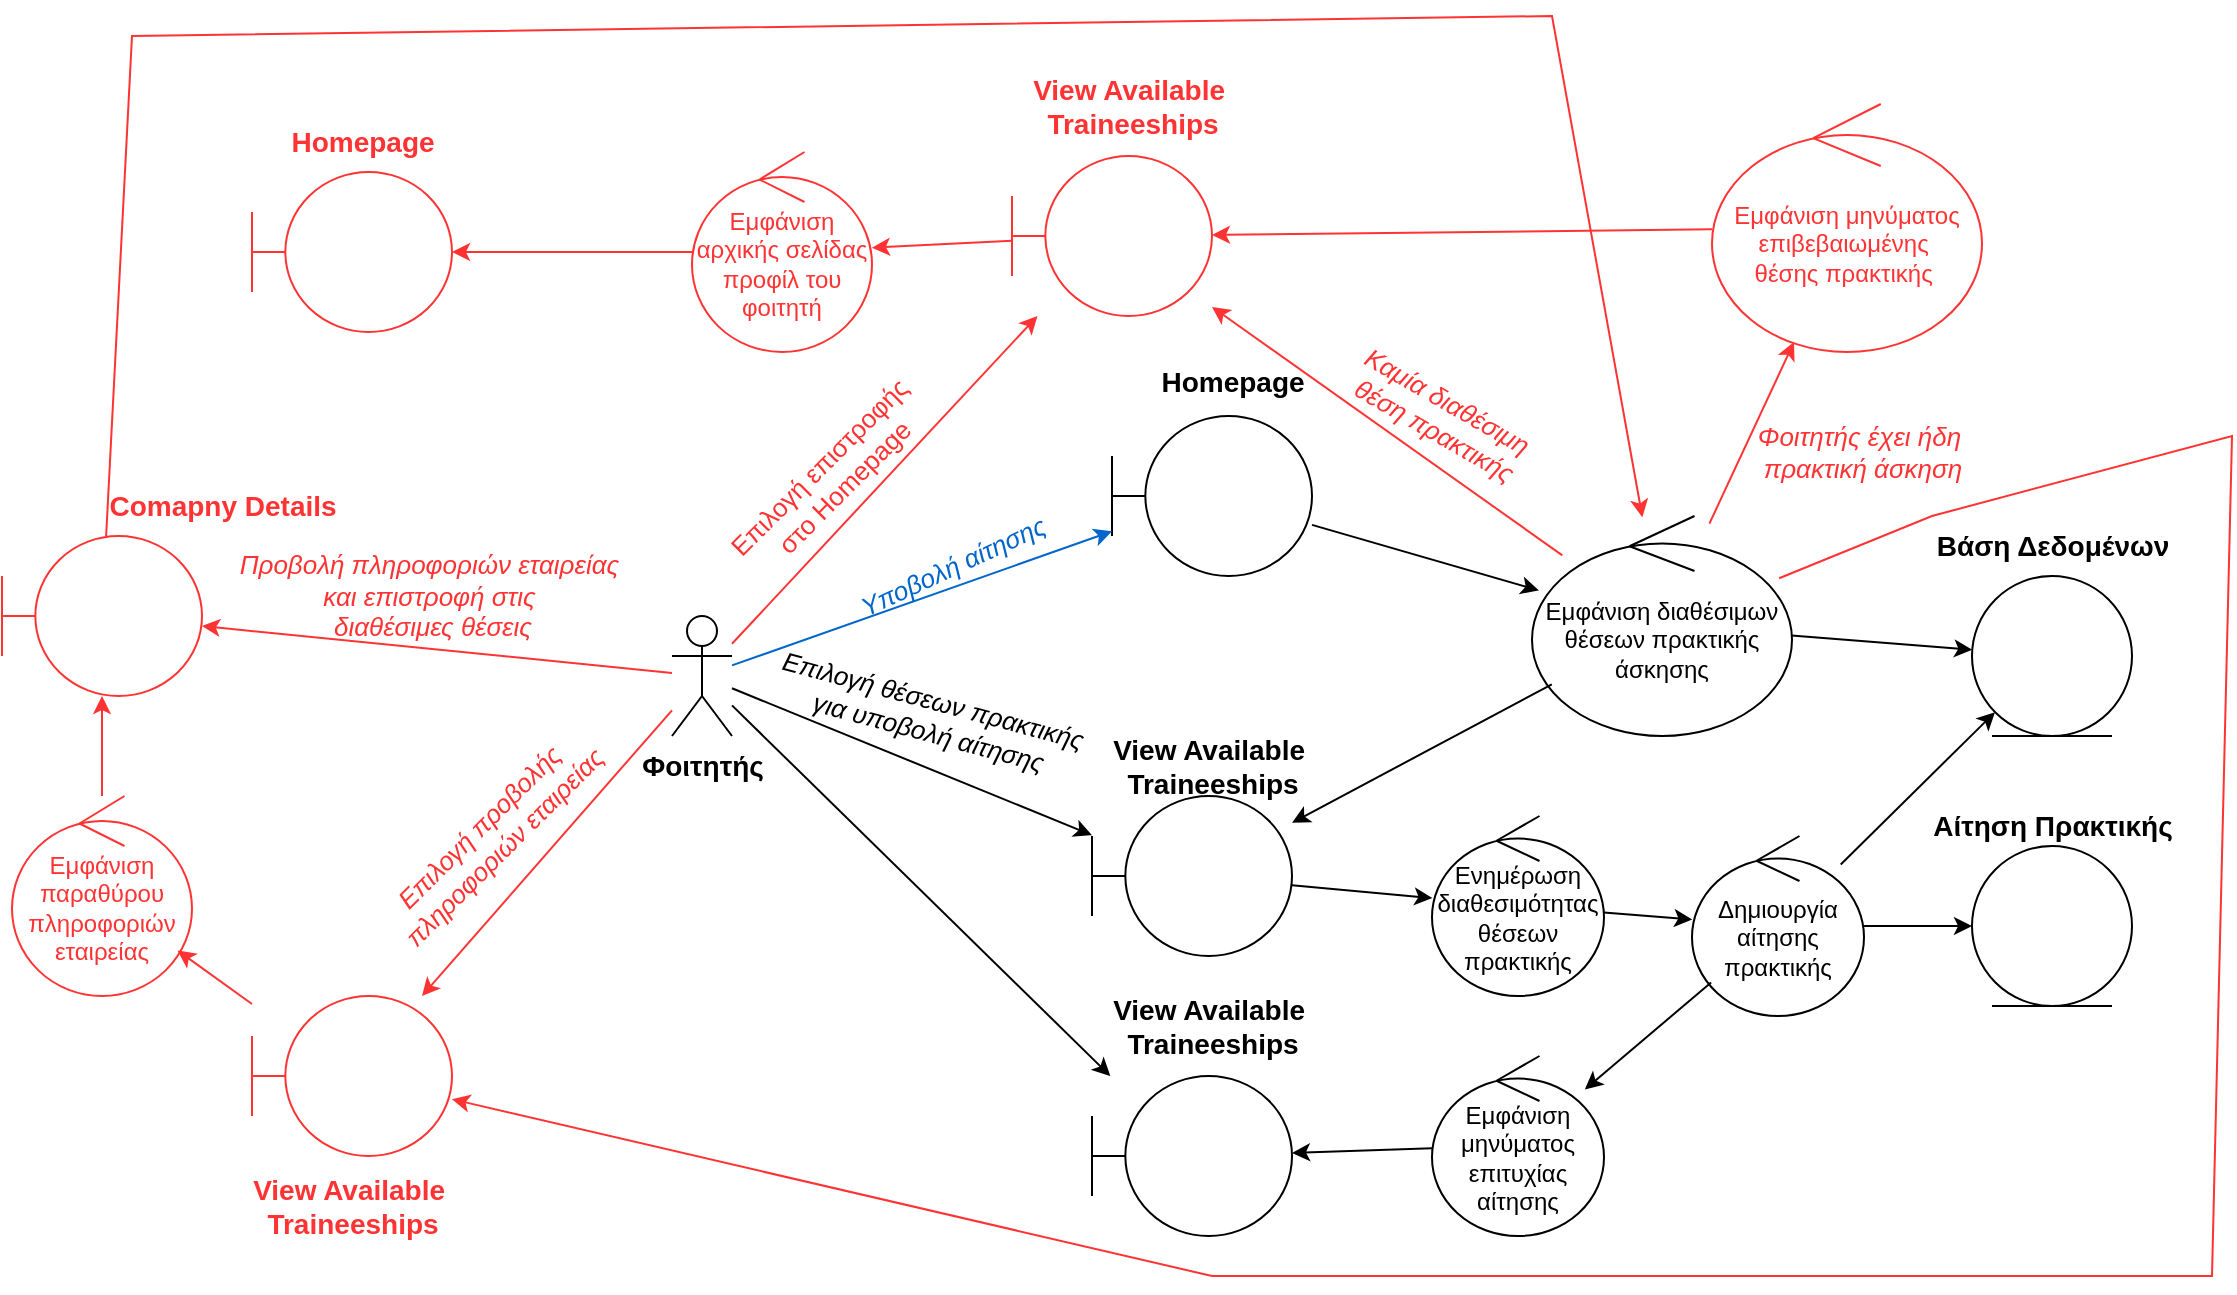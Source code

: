 <mxfile version="26.2.13">
  <diagram name="Page-1" id="GxYWx7uD6XEsV7WJWU78">
    <mxGraphModel dx="2040" dy="1848" grid="1" gridSize="10" guides="1" tooltips="1" connect="1" arrows="1" fold="1" page="1" pageScale="1" pageWidth="850" pageHeight="1100" math="0" shadow="0">
      <root>
        <mxCell id="0" />
        <mxCell id="1" parent="0" />
        <mxCell id="hhd_9V6kLo_qXtEUQ70--1" value="&lt;font style=&quot;font-size: 14px;&quot;&gt;&lt;b&gt;Φοιτητής&lt;/b&gt;&lt;/font&gt;" style="shape=umlActor;verticalLabelPosition=bottom;verticalAlign=top;html=1;outlineConnect=0;" vertex="1" parent="1">
          <mxGeometry x="20" y="240" width="30" height="60" as="geometry" />
        </mxCell>
        <mxCell id="hhd_9V6kLo_qXtEUQ70--2" value="" style="shape=umlBoundary;whiteSpace=wrap;html=1;" vertex="1" parent="1">
          <mxGeometry x="240" y="140" width="100" height="80" as="geometry" />
        </mxCell>
        <mxCell id="hhd_9V6kLo_qXtEUQ70--3" value="" style="endArrow=classic;html=1;rounded=0;strokeColor=#0066CC;" edge="1" parent="1" source="hhd_9V6kLo_qXtEUQ70--1" target="hhd_9V6kLo_qXtEUQ70--2">
          <mxGeometry width="50" height="50" relative="1" as="geometry">
            <mxPoint x="320" y="450" as="sourcePoint" />
            <mxPoint x="370" y="400" as="targetPoint" />
          </mxGeometry>
        </mxCell>
        <mxCell id="hhd_9V6kLo_qXtEUQ70--4" value="Υποβολή αίτησης" style="text;html=1;align=center;verticalAlign=middle;resizable=0;points=[];autosize=1;strokeColor=none;fillColor=none;fontSize=13;fontStyle=2;rotation=-25;fontColor=#0066CC;" vertex="1" parent="1">
          <mxGeometry x="100" y="200" width="120" height="30" as="geometry" />
        </mxCell>
        <mxCell id="hhd_9V6kLo_qXtEUQ70--5" value="Homepage" style="text;html=1;align=center;verticalAlign=middle;resizable=0;points=[];autosize=1;strokeColor=none;fillColor=none;fontSize=14;fontStyle=1" vertex="1" parent="1">
          <mxGeometry x="255" y="108" width="90" height="30" as="geometry" />
        </mxCell>
        <mxCell id="hhd_9V6kLo_qXtEUQ70--6" value="Εμφάνιση διαθέσιμων θέσεων πρακτικής άσκησης" style="ellipse;shape=umlControl;whiteSpace=wrap;html=1;fontStyle=0" vertex="1" parent="1">
          <mxGeometry x="450" y="190" width="130" height="110" as="geometry" />
        </mxCell>
        <mxCell id="hhd_9V6kLo_qXtEUQ70--7" value="" style="endArrow=classic;html=1;rounded=0;" edge="1" parent="1" source="hhd_9V6kLo_qXtEUQ70--2" target="hhd_9V6kLo_qXtEUQ70--6">
          <mxGeometry width="50" height="50" relative="1" as="geometry">
            <mxPoint x="320" y="450" as="sourcePoint" />
            <mxPoint x="370" y="400" as="targetPoint" />
          </mxGeometry>
        </mxCell>
        <mxCell id="hhd_9V6kLo_qXtEUQ70--8" value="" style="shape=umlBoundary;whiteSpace=wrap;html=1;" vertex="1" parent="1">
          <mxGeometry x="230" y="330" width="100" height="80" as="geometry" />
        </mxCell>
        <mxCell id="hhd_9V6kLo_qXtEUQ70--9" value="View Available&amp;nbsp;&lt;div&gt;Traineeships&lt;/div&gt;" style="text;html=1;align=center;verticalAlign=middle;resizable=0;points=[];autosize=1;strokeColor=none;fillColor=none;fontSize=14;fontStyle=1" vertex="1" parent="1">
          <mxGeometry x="230" y="290" width="120" height="50" as="geometry" />
        </mxCell>
        <mxCell id="hhd_9V6kLo_qXtEUQ70--10" value="" style="endArrow=classic;html=1;rounded=0;" edge="1" parent="1" source="hhd_9V6kLo_qXtEUQ70--6" target="hhd_9V6kLo_qXtEUQ70--8">
          <mxGeometry width="50" height="50" relative="1" as="geometry">
            <mxPoint x="320" y="450" as="sourcePoint" />
            <mxPoint x="370" y="400" as="targetPoint" />
          </mxGeometry>
        </mxCell>
        <mxCell id="hhd_9V6kLo_qXtEUQ70--11" value="" style="endArrow=classic;html=1;rounded=0;" edge="1" parent="1" source="hhd_9V6kLo_qXtEUQ70--1" target="hhd_9V6kLo_qXtEUQ70--8">
          <mxGeometry width="50" height="50" relative="1" as="geometry">
            <mxPoint x="320" y="450" as="sourcePoint" />
            <mxPoint x="370" y="400" as="targetPoint" />
          </mxGeometry>
        </mxCell>
        <mxCell id="hhd_9V6kLo_qXtEUQ70--12" value="Επιλογή θέσεων πρακτικής&amp;nbsp;&lt;div&gt;για υποβολή αίτησης&lt;/div&gt;" style="text;html=1;align=center;verticalAlign=middle;resizable=0;points=[];autosize=1;strokeColor=none;fillColor=none;fontSize=13;fontStyle=2;rotation=15;" vertex="1" parent="1">
          <mxGeometry x="60" y="270" width="180" height="40" as="geometry" />
        </mxCell>
        <mxCell id="hhd_9V6kLo_qXtEUQ70--13" value="" style="ellipse;shape=umlEntity;whiteSpace=wrap;html=1;" vertex="1" parent="1">
          <mxGeometry x="670" y="220" width="80" height="80" as="geometry" />
        </mxCell>
        <mxCell id="hhd_9V6kLo_qXtEUQ70--14" value="Βάση Δεδομένων" style="text;html=1;align=center;verticalAlign=middle;resizable=0;points=[];autosize=1;strokeColor=none;fillColor=none;fontSize=14;fontStyle=1" vertex="1" parent="1">
          <mxGeometry x="645" y="190" width="130" height="30" as="geometry" />
        </mxCell>
        <mxCell id="hhd_9V6kLo_qXtEUQ70--15" value="" style="endArrow=classic;html=1;rounded=0;" edge="1" parent="1" source="hhd_9V6kLo_qXtEUQ70--6" target="hhd_9V6kLo_qXtEUQ70--13">
          <mxGeometry width="50" height="50" relative="1" as="geometry">
            <mxPoint x="320" y="450" as="sourcePoint" />
            <mxPoint x="370" y="400" as="targetPoint" />
          </mxGeometry>
        </mxCell>
        <mxCell id="hhd_9V6kLo_qXtEUQ70--16" value="Ενημέρωση διαθεσιμότητας θέσεων πρακτικής" style="ellipse;shape=umlControl;whiteSpace=wrap;html=1;" vertex="1" parent="1">
          <mxGeometry x="400" y="340" width="86" height="90" as="geometry" />
        </mxCell>
        <mxCell id="hhd_9V6kLo_qXtEUQ70--17" value="Δημιουργία αίτησης πρακτικής" style="ellipse;shape=umlControl;whiteSpace=wrap;html=1;" vertex="1" parent="1">
          <mxGeometry x="530" y="350" width="86" height="90" as="geometry" />
        </mxCell>
        <mxCell id="hhd_9V6kLo_qXtEUQ70--18" value="" style="ellipse;shape=umlEntity;whiteSpace=wrap;html=1;" vertex="1" parent="1">
          <mxGeometry x="670" y="355" width="80" height="80" as="geometry" />
        </mxCell>
        <mxCell id="hhd_9V6kLo_qXtEUQ70--19" value="Αίτηση Πρακτικής" style="text;html=1;align=center;verticalAlign=middle;resizable=0;points=[];autosize=1;strokeColor=none;fillColor=none;fontSize=14;fontStyle=1" vertex="1" parent="1">
          <mxGeometry x="645" y="330" width="130" height="30" as="geometry" />
        </mxCell>
        <mxCell id="hhd_9V6kLo_qXtEUQ70--20" value="" style="endArrow=classic;html=1;rounded=0;" edge="1" parent="1" source="hhd_9V6kLo_qXtEUQ70--8" target="hhd_9V6kLo_qXtEUQ70--16">
          <mxGeometry width="50" height="50" relative="1" as="geometry">
            <mxPoint x="320" y="450" as="sourcePoint" />
            <mxPoint x="370" y="400" as="targetPoint" />
          </mxGeometry>
        </mxCell>
        <mxCell id="hhd_9V6kLo_qXtEUQ70--21" value="" style="endArrow=classic;html=1;rounded=0;" edge="1" parent="1" source="hhd_9V6kLo_qXtEUQ70--16" target="hhd_9V6kLo_qXtEUQ70--17">
          <mxGeometry width="50" height="50" relative="1" as="geometry">
            <mxPoint x="320" y="450" as="sourcePoint" />
            <mxPoint x="370" y="400" as="targetPoint" />
          </mxGeometry>
        </mxCell>
        <mxCell id="hhd_9V6kLo_qXtEUQ70--22" value="" style="endArrow=classic;html=1;rounded=0;" edge="1" parent="1" source="hhd_9V6kLo_qXtEUQ70--17" target="hhd_9V6kLo_qXtEUQ70--18">
          <mxGeometry width="50" height="50" relative="1" as="geometry">
            <mxPoint x="320" y="450" as="sourcePoint" />
            <mxPoint x="370" y="400" as="targetPoint" />
          </mxGeometry>
        </mxCell>
        <mxCell id="hhd_9V6kLo_qXtEUQ70--23" value="" style="endArrow=classic;html=1;rounded=0;" edge="1" parent="1" source="hhd_9V6kLo_qXtEUQ70--17" target="hhd_9V6kLo_qXtEUQ70--13">
          <mxGeometry width="50" height="50" relative="1" as="geometry">
            <mxPoint x="320" y="450" as="sourcePoint" />
            <mxPoint x="370" y="400" as="targetPoint" />
          </mxGeometry>
        </mxCell>
        <mxCell id="hhd_9V6kLo_qXtEUQ70--24" value="Εμφάνιση μηνύματος επιτυχίας αίτησης" style="ellipse;shape=umlControl;whiteSpace=wrap;html=1;" vertex="1" parent="1">
          <mxGeometry x="400" y="460" width="86" height="90" as="geometry" />
        </mxCell>
        <mxCell id="hhd_9V6kLo_qXtEUQ70--25" value="" style="shape=umlBoundary;whiteSpace=wrap;html=1;" vertex="1" parent="1">
          <mxGeometry x="230" y="470" width="100" height="80" as="geometry" />
        </mxCell>
        <mxCell id="hhd_9V6kLo_qXtEUQ70--26" value="View Available&amp;nbsp;&lt;div&gt;Traineeships&lt;/div&gt;" style="text;html=1;align=center;verticalAlign=middle;resizable=0;points=[];autosize=1;strokeColor=none;fillColor=none;fontSize=14;fontStyle=1" vertex="1" parent="1">
          <mxGeometry x="230" y="420" width="120" height="50" as="geometry" />
        </mxCell>
        <mxCell id="hhd_9V6kLo_qXtEUQ70--27" value="" style="endArrow=classic;html=1;rounded=0;" edge="1" parent="1" source="hhd_9V6kLo_qXtEUQ70--24" target="hhd_9V6kLo_qXtEUQ70--25">
          <mxGeometry width="50" height="50" relative="1" as="geometry">
            <mxPoint x="320" y="450" as="sourcePoint" />
            <mxPoint x="370" y="400" as="targetPoint" />
          </mxGeometry>
        </mxCell>
        <mxCell id="hhd_9V6kLo_qXtEUQ70--28" value="" style="endArrow=classic;html=1;rounded=0;" edge="1" parent="1" source="hhd_9V6kLo_qXtEUQ70--17" target="hhd_9V6kLo_qXtEUQ70--24">
          <mxGeometry width="50" height="50" relative="1" as="geometry">
            <mxPoint x="320" y="450" as="sourcePoint" />
            <mxPoint x="370" y="400" as="targetPoint" />
          </mxGeometry>
        </mxCell>
        <mxCell id="hhd_9V6kLo_qXtEUQ70--29" value="" style="endArrow=classic;html=1;rounded=0;" edge="1" parent="1" source="hhd_9V6kLo_qXtEUQ70--1" target="hhd_9V6kLo_qXtEUQ70--25">
          <mxGeometry width="50" height="50" relative="1" as="geometry">
            <mxPoint x="60" y="286" as="sourcePoint" />
            <mxPoint x="240" y="360" as="targetPoint" />
          </mxGeometry>
        </mxCell>
        <mxCell id="hhd_9V6kLo_qXtEUQ70--30" value="" style="shape=umlBoundary;whiteSpace=wrap;html=1;strokeColor=light-dark(#FF3333,#ED0202);" vertex="1" parent="1">
          <mxGeometry x="190" y="10" width="100" height="80" as="geometry" />
        </mxCell>
        <mxCell id="hhd_9V6kLo_qXtEUQ70--31" value="" style="endArrow=classic;html=1;rounded=0;strokeColor=light-dark(#FF3333,#ED0202);" edge="1" parent="1" source="hhd_9V6kLo_qXtEUQ70--6" target="hhd_9V6kLo_qXtEUQ70--30">
          <mxGeometry width="50" height="50" relative="1" as="geometry">
            <mxPoint x="340" y="330" as="sourcePoint" />
            <mxPoint x="390" y="280" as="targetPoint" />
          </mxGeometry>
        </mxCell>
        <mxCell id="hhd_9V6kLo_qXtEUQ70--32" value="View Available&amp;nbsp;&lt;div&gt;Traineeships&lt;/div&gt;" style="text;html=1;align=center;verticalAlign=middle;resizable=0;points=[];autosize=1;strokeColor=none;fillColor=none;fontSize=14;fontStyle=1;fontColor=light-dark(#FF3333,#ED0202);" vertex="1" parent="1">
          <mxGeometry x="190" y="-40" width="120" height="50" as="geometry" />
        </mxCell>
        <mxCell id="hhd_9V6kLo_qXtEUQ70--33" value="Καμία διαθέσιμη&amp;nbsp;&lt;div&gt;θέση πρακτικής&lt;/div&gt;" style="text;html=1;align=center;verticalAlign=middle;resizable=0;points=[];autosize=1;strokeColor=none;fillColor=none;fontSize=13;fontStyle=2;fontColor=light-dark(#FF3333,#ED0202);rotation=30;" vertex="1" parent="1">
          <mxGeometry x="345" y="120" width="120" height="40" as="geometry" />
        </mxCell>
        <mxCell id="hhd_9V6kLo_qXtEUQ70--34" value="" style="endArrow=classic;html=1;rounded=0;strokeColor=light-dark(#FF3333,#ED0202);" edge="1" parent="1" source="hhd_9V6kLo_qXtEUQ70--1" target="hhd_9V6kLo_qXtEUQ70--30">
          <mxGeometry width="50" height="50" relative="1" as="geometry">
            <mxPoint x="340" y="290" as="sourcePoint" />
            <mxPoint x="390" y="240" as="targetPoint" />
          </mxGeometry>
        </mxCell>
        <mxCell id="hhd_9V6kLo_qXtEUQ70--35" value="Επιλογή επιστροφής&amp;nbsp;&lt;div&gt;στο Homepage&lt;/div&gt;" style="text;html=1;align=center;verticalAlign=middle;resizable=0;points=[];autosize=1;strokeColor=none;fillColor=none;rotation=-45;fontColor=light-dark(#FF3333,#ED0202);fontSize=13;" vertex="1" parent="1">
          <mxGeometry x="25" y="150" width="150" height="40" as="geometry" />
        </mxCell>
        <mxCell id="hhd_9V6kLo_qXtEUQ70--36" value="Εμφάνιση αρχικής σελίδας προφίλ του φοιτητή" style="ellipse;shape=umlControl;whiteSpace=wrap;html=1;fontColor=light-dark(#FF3333,#ED0202);strokeColor=light-dark(#FF3333,#ED0202);" vertex="1" parent="1">
          <mxGeometry x="30" y="8" width="90" height="100" as="geometry" />
        </mxCell>
        <mxCell id="hhd_9V6kLo_qXtEUQ70--37" value="" style="shape=umlBoundary;whiteSpace=wrap;html=1;strokeColor=light-dark(#FF3333,#ED0202);" vertex="1" parent="1">
          <mxGeometry x="-190" y="18" width="100" height="80" as="geometry" />
        </mxCell>
        <mxCell id="hhd_9V6kLo_qXtEUQ70--38" value="" style="endArrow=classic;html=1;rounded=0;strokeColor=light-dark(#FF3333,#ED0202);" edge="1" parent="1" source="hhd_9V6kLo_qXtEUQ70--30" target="hhd_9V6kLo_qXtEUQ70--36">
          <mxGeometry width="50" height="50" relative="1" as="geometry">
            <mxPoint x="475" y="220" as="sourcePoint" />
            <mxPoint x="300" y="95" as="targetPoint" />
          </mxGeometry>
        </mxCell>
        <mxCell id="hhd_9V6kLo_qXtEUQ70--39" value="Homepage" style="text;html=1;align=center;verticalAlign=middle;resizable=0;points=[];autosize=1;strokeColor=none;fillColor=none;fontSize=14;fontStyle=1;fontColor=light-dark(#FF3333,#ED0202);" vertex="1" parent="1">
          <mxGeometry x="-180" y="-12" width="90" height="30" as="geometry" />
        </mxCell>
        <mxCell id="hhd_9V6kLo_qXtEUQ70--40" value="" style="endArrow=classic;html=1;rounded=0;strokeColor=light-dark(#FF3333,#ED0202);" edge="1" parent="1" source="hhd_9V6kLo_qXtEUQ70--36" target="hhd_9V6kLo_qXtEUQ70--37">
          <mxGeometry width="50" height="50" relative="1" as="geometry">
            <mxPoint x="200" y="61" as="sourcePoint" />
            <mxPoint x="116" y="64" as="targetPoint" />
          </mxGeometry>
        </mxCell>
        <mxCell id="hhd_9V6kLo_qXtEUQ70--41" value="" style="shape=umlBoundary;whiteSpace=wrap;html=1;strokeColor=light-dark(#FF3333,#ED0202);" vertex="1" parent="1">
          <mxGeometry x="-190" y="430" width="100" height="80" as="geometry" />
        </mxCell>
        <mxCell id="hhd_9V6kLo_qXtEUQ70--42" value="View Available&amp;nbsp;&lt;div&gt;Traineeships&lt;/div&gt;" style="text;html=1;align=center;verticalAlign=middle;resizable=0;points=[];autosize=1;strokeColor=none;fillColor=none;fontSize=14;fontStyle=1;fontColor=light-dark(#FF3333,#ED0202);" vertex="1" parent="1">
          <mxGeometry x="-200" y="510" width="120" height="50" as="geometry" />
        </mxCell>
        <mxCell id="hhd_9V6kLo_qXtEUQ70--43" value="" style="endArrow=none;html=1;rounded=0;strokeColor=light-dark(#FF3333,#ED0202);" edge="1" parent="1" source="hhd_9V6kLo_qXtEUQ70--6">
          <mxGeometry width="50" height="50" relative="1" as="geometry">
            <mxPoint x="360" y="360" as="sourcePoint" />
            <mxPoint x="290" y="570" as="targetPoint" />
            <Array as="points">
              <mxPoint x="650" y="190" />
              <mxPoint x="800" y="150" />
              <mxPoint x="790" y="570" />
            </Array>
          </mxGeometry>
        </mxCell>
        <mxCell id="hhd_9V6kLo_qXtEUQ70--44" value="" style="endArrow=classic;html=1;rounded=0;fontColor=light-dark(#FF3333,#ED0202);strokeColor=light-dark(#FF3333,#ED0202);" edge="1" parent="1" target="hhd_9V6kLo_qXtEUQ70--41">
          <mxGeometry width="50" height="50" relative="1" as="geometry">
            <mxPoint x="290" y="570" as="sourcePoint" />
            <mxPoint x="410" y="310" as="targetPoint" />
          </mxGeometry>
        </mxCell>
        <mxCell id="hhd_9V6kLo_qXtEUQ70--45" value="" style="endArrow=classic;html=1;rounded=0;strokeColor=light-dark(#FF3333,#ED0202);" edge="1" parent="1" source="hhd_9V6kLo_qXtEUQ70--1" target="hhd_9V6kLo_qXtEUQ70--41">
          <mxGeometry width="50" height="50" relative="1" as="geometry">
            <mxPoint x="60" y="264" as="sourcePoint" />
            <mxPoint x="213" y="100" as="targetPoint" />
          </mxGeometry>
        </mxCell>
        <mxCell id="hhd_9V6kLo_qXtEUQ70--46" value="Επιλογή προβολής&amp;nbsp;&lt;div&gt;πληροφοριών εταιρείας&lt;/div&gt;" style="text;html=1;align=center;verticalAlign=middle;resizable=0;points=[];autosize=1;strokeColor=none;fillColor=none;fontSize=13;fontStyle=2;rotation=-45;fontColor=light-dark(#FF3333,#ED0202);" vertex="1" parent="1">
          <mxGeometry x="-150" y="330" width="160" height="40" as="geometry" />
        </mxCell>
        <mxCell id="hhd_9V6kLo_qXtEUQ70--47" value="Εμφάνιση παραθύρου πληροφοριών εταιρείας" style="ellipse;shape=umlControl;whiteSpace=wrap;html=1;fontColor=light-dark(#FF3333,#ED0202);strokeColor=light-dark(#FF3333,#ED0202);" vertex="1" parent="1">
          <mxGeometry x="-310" y="330" width="90" height="100" as="geometry" />
        </mxCell>
        <mxCell id="hhd_9V6kLo_qXtEUQ70--48" value="" style="endArrow=classic;html=1;rounded=0;strokeColor=light-dark(#FF3333,#ED0202);" edge="1" parent="1" source="hhd_9V6kLo_qXtEUQ70--41" target="hhd_9V6kLo_qXtEUQ70--47">
          <mxGeometry width="50" height="50" relative="1" as="geometry">
            <mxPoint x="200" y="62" as="sourcePoint" />
            <mxPoint x="130" y="66" as="targetPoint" />
          </mxGeometry>
        </mxCell>
        <mxCell id="hhd_9V6kLo_qXtEUQ70--49" value="" style="shape=umlBoundary;whiteSpace=wrap;html=1;strokeColor=light-dark(#FF3333,#ED0202);" vertex="1" parent="1">
          <mxGeometry x="-315" y="200" width="100" height="80" as="geometry" />
        </mxCell>
        <mxCell id="hhd_9V6kLo_qXtEUQ70--50" value="Comapny Details" style="text;html=1;align=center;verticalAlign=middle;resizable=0;points=[];autosize=1;strokeColor=none;fillColor=none;fontColor=light-dark(#FF3333,#ED0202);fontStyle=1;fontSize=14;" vertex="1" parent="1">
          <mxGeometry x="-270" y="170" width="130" height="30" as="geometry" />
        </mxCell>
        <mxCell id="hhd_9V6kLo_qXtEUQ70--51" value="" style="endArrow=classic;html=1;rounded=0;strokeColor=light-dark(#FF3333,#ED0202);" edge="1" parent="1" source="hhd_9V6kLo_qXtEUQ70--47" target="hhd_9V6kLo_qXtEUQ70--49">
          <mxGeometry width="50" height="50" relative="1" as="geometry">
            <mxPoint x="-180" y="444" as="sourcePoint" />
            <mxPoint x="-217" y="417" as="targetPoint" />
          </mxGeometry>
        </mxCell>
        <mxCell id="hhd_9V6kLo_qXtEUQ70--52" value="" style="endArrow=classic;html=1;rounded=0;strokeColor=light-dark(#FF3333,#ED0202);" edge="1" parent="1" source="hhd_9V6kLo_qXtEUQ70--1" target="hhd_9V6kLo_qXtEUQ70--49">
          <mxGeometry width="50" height="50" relative="1" as="geometry">
            <mxPoint x="30" y="297" as="sourcePoint" />
            <mxPoint x="-95" y="440" as="targetPoint" />
          </mxGeometry>
        </mxCell>
        <mxCell id="hhd_9V6kLo_qXtEUQ70--53" value="Προβολή πληροφοριών εταιρείας&amp;nbsp;&lt;div&gt;και επιστροφή στις&amp;nbsp;&lt;/div&gt;&lt;div&gt;διαθέσιμες θέσεις&lt;/div&gt;" style="text;html=1;align=center;verticalAlign=middle;resizable=0;points=[];autosize=1;strokeColor=none;fillColor=none;fontStyle=2;fontSize=13;fontColor=light-dark(#FF3333,#ED0202);" vertex="1" parent="1">
          <mxGeometry x="-210" y="200" width="220" height="60" as="geometry" />
        </mxCell>
        <mxCell id="hhd_9V6kLo_qXtEUQ70--55" value="" style="endArrow=classic;html=1;rounded=0;strokeColor=light-dark(#FF3333,#ED0202);" edge="1" parent="1" source="hhd_9V6kLo_qXtEUQ70--49" target="hhd_9V6kLo_qXtEUQ70--6">
          <mxGeometry width="50" height="50" relative="1" as="geometry">
            <mxPoint x="220" y="360" as="sourcePoint" />
            <mxPoint x="460" y="10" as="targetPoint" />
            <Array as="points">
              <mxPoint x="-250" y="-50" />
              <mxPoint x="460" y="-60" />
            </Array>
          </mxGeometry>
        </mxCell>
        <mxCell id="hhd_9V6kLo_qXtEUQ70--56" value="Εμφάνιση μηνύματος επιβεβαιωμένης&amp;nbsp;&lt;div&gt;θέσης πρακτικής&amp;nbsp;&lt;/div&gt;" style="ellipse;shape=umlControl;whiteSpace=wrap;html=1;fontColor=light-dark(#FF3333,#ED0202);strokeColor=light-dark(#FF3333,#ED0202);" vertex="1" parent="1">
          <mxGeometry x="540" y="-16" width="135" height="124" as="geometry" />
        </mxCell>
        <mxCell id="hhd_9V6kLo_qXtEUQ70--57" value="" style="endArrow=classic;html=1;rounded=0;strokeColor=light-dark(#FF3333,#ED0202);" edge="1" parent="1" source="hhd_9V6kLo_qXtEUQ70--6" target="hhd_9V6kLo_qXtEUQ70--56">
          <mxGeometry width="50" height="50" relative="1" as="geometry">
            <mxPoint x="475" y="220" as="sourcePoint" />
            <mxPoint x="300" y="95" as="targetPoint" />
          </mxGeometry>
        </mxCell>
        <mxCell id="hhd_9V6kLo_qXtEUQ70--58" value="Φοιτητής έχει ήδη&amp;nbsp;&lt;div&gt;πρακτική άσκηση&lt;/div&gt;" style="text;html=1;align=center;verticalAlign=middle;resizable=0;points=[];autosize=1;strokeColor=none;fillColor=none;fontSize=13;fontStyle=2;fontColor=light-dark(#FF3333,#ED0202);" vertex="1" parent="1">
          <mxGeometry x="550" y="138" width="130" height="40" as="geometry" />
        </mxCell>
        <mxCell id="hhd_9V6kLo_qXtEUQ70--59" value="" style="endArrow=classic;html=1;rounded=0;strokeColor=light-dark(#FF3333,#ED0202);" edge="1" parent="1" source="hhd_9V6kLo_qXtEUQ70--56" target="hhd_9V6kLo_qXtEUQ70--30">
          <mxGeometry width="50" height="50" relative="1" as="geometry">
            <mxPoint x="549" y="204" as="sourcePoint" />
            <mxPoint x="591" y="113" as="targetPoint" />
          </mxGeometry>
        </mxCell>
      </root>
    </mxGraphModel>
  </diagram>
</mxfile>
